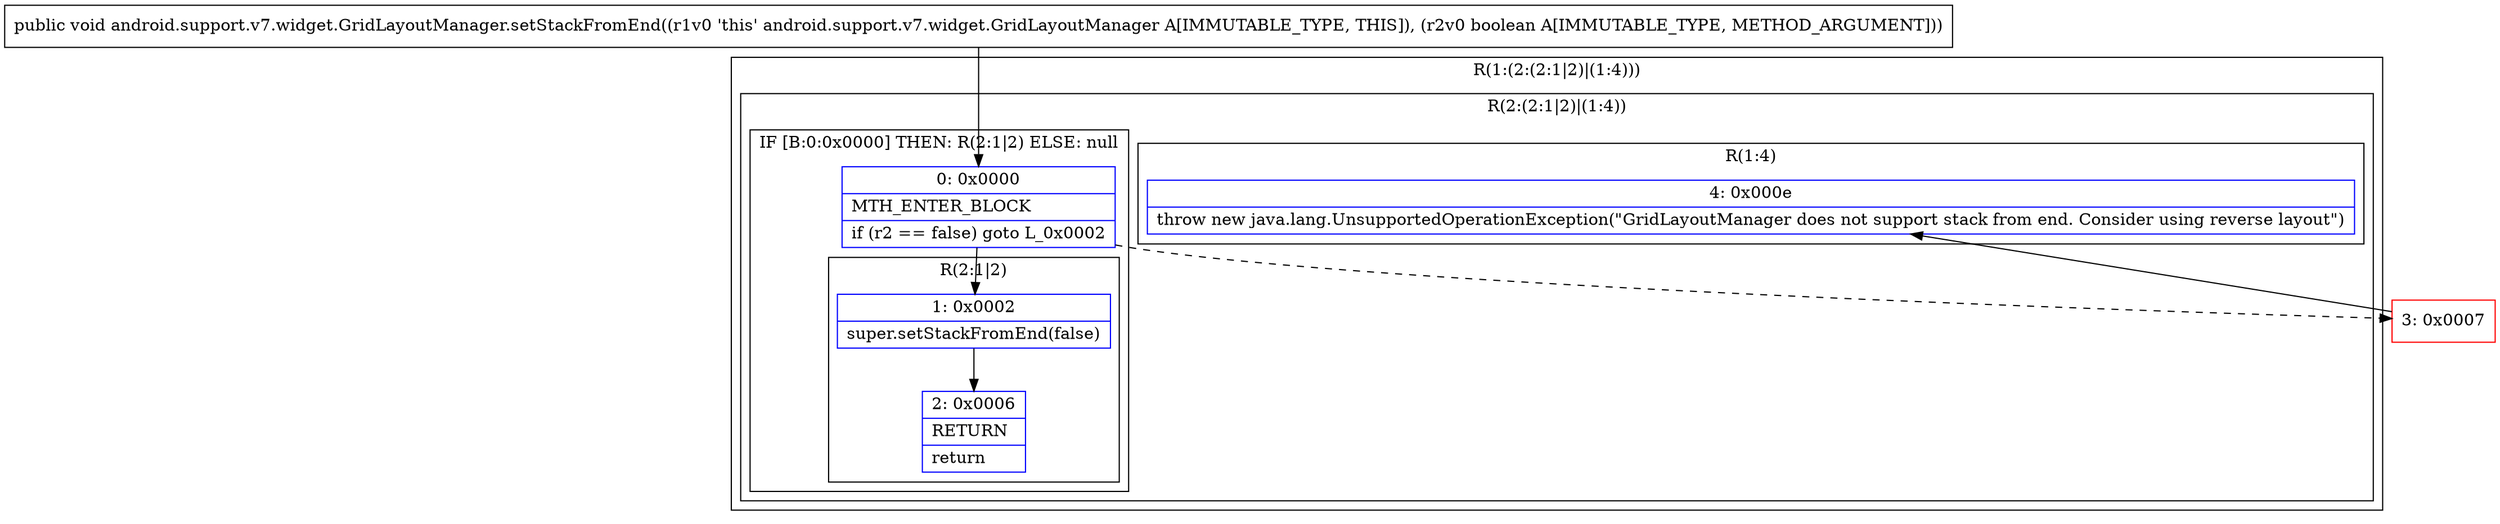 digraph "CFG forandroid.support.v7.widget.GridLayoutManager.setStackFromEnd(Z)V" {
subgraph cluster_Region_484271271 {
label = "R(1:(2:(2:1|2)|(1:4)))";
node [shape=record,color=blue];
subgraph cluster_Region_2012619101 {
label = "R(2:(2:1|2)|(1:4))";
node [shape=record,color=blue];
subgraph cluster_IfRegion_490957859 {
label = "IF [B:0:0x0000] THEN: R(2:1|2) ELSE: null";
node [shape=record,color=blue];
Node_0 [shape=record,label="{0\:\ 0x0000|MTH_ENTER_BLOCK\l|if (r2 == false) goto L_0x0002\l}"];
subgraph cluster_Region_1862374468 {
label = "R(2:1|2)";
node [shape=record,color=blue];
Node_1 [shape=record,label="{1\:\ 0x0002|super.setStackFromEnd(false)\l}"];
Node_2 [shape=record,label="{2\:\ 0x0006|RETURN\l|return\l}"];
}
}
subgraph cluster_Region_411970911 {
label = "R(1:4)";
node [shape=record,color=blue];
Node_4 [shape=record,label="{4\:\ 0x000e|throw new java.lang.UnsupportedOperationException(\"GridLayoutManager does not support stack from end. Consider using reverse layout\")\l}"];
}
}
}
Node_3 [shape=record,color=red,label="{3\:\ 0x0007}"];
MethodNode[shape=record,label="{public void android.support.v7.widget.GridLayoutManager.setStackFromEnd((r1v0 'this' android.support.v7.widget.GridLayoutManager A[IMMUTABLE_TYPE, THIS]), (r2v0 boolean A[IMMUTABLE_TYPE, METHOD_ARGUMENT])) }"];
MethodNode -> Node_0;
Node_0 -> Node_1;
Node_0 -> Node_3[style=dashed];
Node_1 -> Node_2;
Node_3 -> Node_4;
}

